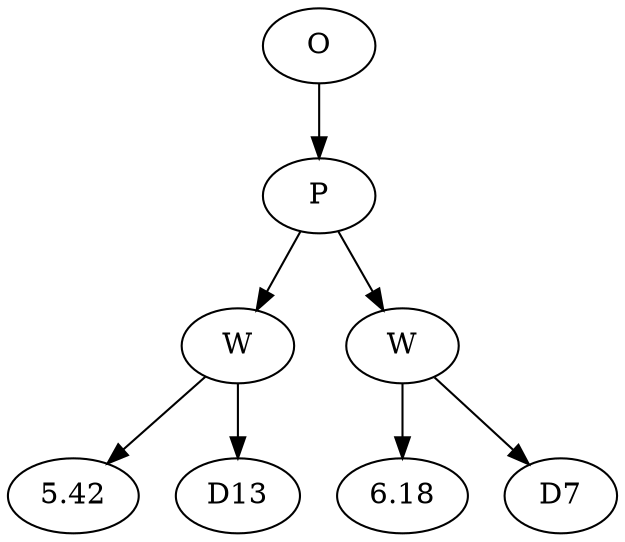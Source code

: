 // Tree
digraph {
	29745174 [label=O]
	29745175 [label=P]
	29745174 -> 29745175
	29745176 [label=W]
	29745175 -> 29745176
	29745177 [label=5.42]
	29745176 -> 29745177
	29745178 [label=D13]
	29745176 -> 29745178
	29745179 [label=W]
	29745175 -> 29745179
	29745180 [label=6.18]
	29745179 -> 29745180
	29745181 [label=D7]
	29745179 -> 29745181
}
